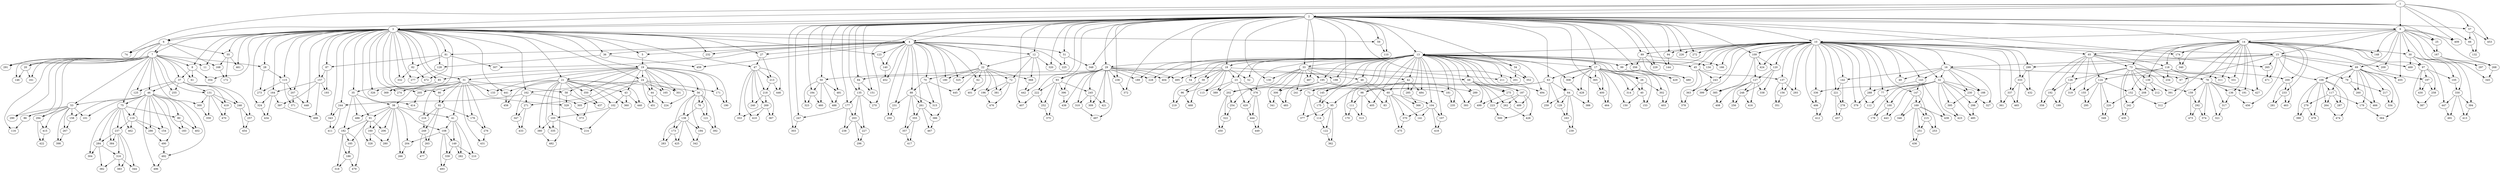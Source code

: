 digraph sample {
1 -> 2;
2 -> 3;
1 -> 3;
2 -> 4;
3 -> 4;
3 -> 5;
4 -> 5;
1 -> 6;
3 -> 6;
3 -> 7;
6 -> 7;
3 -> 8;
7 -> 8;
1 -> 9;
2 -> 9;
2 -> 10;
9 -> 10;
3 -> 11;
7 -> 11;
2 -> 12;
4 -> 12;
2 -> 13;
10 -> 13;
2 -> 14;
9 -> 14;
9 -> 15;
10 -> 15;
10 -> 16;
15 -> 16;
2 -> 17;
13 -> 17;
2 -> 18;
13 -> 18;
3 -> 19;
5 -> 19;
6 -> 20;
7 -> 20;
3 -> 21;
19 -> 21;
4 -> 22;
12 -> 22;
13 -> 23;
18 -> 23;
3 -> 24;
19 -> 24;
2 -> 25;
9 -> 25;
13 -> 26;
17 -> 26;
3 -> 27;
4 -> 27;
3 -> 28;
7 -> 28;
2 -> 29;
13 -> 29;
9 -> 30;
14 -> 30;
3 -> 31;
19 -> 31;
10 -> 32;
16 -> 32;
2 -> 33;
13 -> 33;
2 -> 34;
13 -> 34;
3 -> 35;
31 -> 35;
3 -> 36;
4 -> 36;
7 -> 37;
8 -> 37;
31 -> 38;
35 -> 38;
13 -> 39;
18 -> 39;
17 -> 40;
26 -> 40;
31 -> 41;
38 -> 41;
13 -> 42;
33 -> 42;
19 -> 43;
21 -> 43;
19 -> 44;
24 -> 44;
10 -> 45;
13 -> 45;
7 -> 46;
37 -> 46;
3 -> 47;
27 -> 47;
13 -> 48;
18 -> 48;
10 -> 49;
16 -> 49;
2 -> 50;
18 -> 50;
2 -> 51;
4 -> 51;
13 -> 52;
18 -> 52;
7 -> 53;
46 -> 53;
2 -> 54;
18 -> 54;
3 -> 55;
6 -> 55;
19 -> 56;
21 -> 56;
1 -> 57;
2 -> 57;
19 -> 58;
31 -> 58;
2 -> 59;
3 -> 59;
13 -> 60;
48 -> 60;
7 -> 61;
8 -> 61;
4 -> 62;
22 -> 62;
2 -> 63;
17 -> 63;
17 -> 64;
63 -> 64;
2 -> 65;
14 -> 65;
1 -> 66;
57 -> 66;
15 -> 67;
16 -> 67;
13 -> 68;
29 -> 68;
9 -> 69;
15 -> 69;
4 -> 70;
22 -> 70;
2 -> 71;
63 -> 71;
12 -> 72;
22 -> 72;
14 -> 73;
65 -> 73;
1 -> 74;
6 -> 74;
7 -> 75;
46 -> 75;
19 -> 76;
56 -> 76;
10 -> 77;
32 -> 77;
14 -> 78;
73 -> 78;
15 -> 79;
69 -> 79;
46 -> 80;
75 -> 80;
3 -> 81;
4 -> 81;
3 -> 82;
81 -> 82;
48 -> 83;
60 -> 83;
2 -> 84;
29 -> 84;
3 -> 85;
19 -> 85;
7 -> 86;
53 -> 86;
3 -> 87;
81 -> 87;
4 -> 88;
70 -> 88;
2 -> 89;
10 -> 89;
3 -> 90;
31 -> 90;
35 -> 91;
38 -> 91;
31 -> 92;
90 -> 92;
2 -> 93;
29 -> 93;
2 -> 94;
10 -> 94;
63 -> 95;
71 -> 95;
18 -> 96;
39 -> 96;
14 -> 97;
30 -> 97;
13 -> 98;
42 -> 98;
10 -> 99;
13 -> 99;
32 -> 100;
77 -> 100;
46 -> 101;
53 -> 101;
21 -> 102;
43 -> 102;
21 -> 103;
102 -> 103;
13 -> 104;
60 -> 104;
30 -> 105;
97 -> 105;
15 -> 106;
69 -> 106;
13 -> 107;
104 -> 107;
38 -> 108;
41 -> 108;
2 -> 109;
10 -> 109;
2 -> 110;
59 -> 110;
13 -> 111;
98 -> 111;
10 -> 112;
77 -> 112;
18 -> 113;
23 -> 113;
71 -> 114;
95 -> 114;
3 -> 115;
28 -> 115;
7 -> 116;
86 -> 116;
69 -> 117;
106 -> 117;
14 -> 118;
65 -> 118;
46 -> 119;
75 -> 119;
10 -> 120;
109 -> 120;
56 -> 121;
76 -> 121;
95 -> 122;
114 -> 122;
3 -> 123;
4 -> 123;
65 -> 124;
118 -> 124;
7 -> 125;
37 -> 125;
65 -> 126;
73 -> 126;
109 -> 127;
120 -> 127;
3 -> 128;
36 -> 128;
63 -> 129;
64 -> 129;
2 -> 130;
33 -> 130;
7 -> 131;
37 -> 131;
57 -> 132;
66 -> 132;
19 -> 133;
31 -> 133;
10 -> 134;
13 -> 134;
2 -> 135;
84 -> 135;
14 -> 136;
78 -> 136;
10 -> 137;
45 -> 137;
56 -> 138;
76 -> 138;
14 -> 139;
73 -> 139;
4 -> 140;
123 -> 140;
60 -> 141;
104 -> 141;
10 -> 142;
16 -> 142;
10 -> 143;
16 -> 143;
2 -> 144;
94 -> 144;
13 -> 145;
48 -> 145;
7 -> 146;
20 -> 146;
10 -> 147;
143 -> 147;
9 -> 148;
14 -> 148;
41 -> 149;
108 -> 149;
17 -> 150;
40 -> 150;
2 -> 151;
84 -> 151;
118 -> 152;
124 -> 152;
17 -> 153;
40 -> 153;
46 -> 154;
119 -> 154;
65 -> 155;
124 -> 155;
10 -> 156;
137 -> 156;
3 -> 157;
87 -> 157;
46 -> 158;
53 -> 158;
73 -> 159;
78 -> 159;
38 -> 160;
91 -> 160;
7 -> 161;
20 -> 161;
3 -> 162;
24 -> 162;
64 -> 163;
129 -> 163;
3 -> 164;
157 -> 164;
19 -> 165;
24 -> 165;
10 -> 166;
89 -> 166;
9 -> 167;
25 -> 167;
6 -> 168;
55 -> 168;
143 -> 169;
147 -> 169;
13 -> 170;
111 -> 170;
19 -> 171;
24 -> 171;
55 -> 172;
168 -> 172;
56 -> 173;
138 -> 173;
2 -> 174;
14 -> 174;
48 -> 175;
145 -> 175;
31 -> 176;
92 -> 176;
2 -> 177;
135 -> 177;
32 -> 178;
100 -> 178;
69 -> 179;
117 -> 179;
4 -> 180;
22 -> 180;
13 -> 181;
23 -> 181;
35 -> 182;
91 -> 182;
46 -> 183;
80 -> 183;
2 -> 184;
50 -> 184;
91 -> 185;
182 -> 185;
182 -> 186;
185 -> 186;
13 -> 187;
68 -> 187;
16 -> 188;
32 -> 188;
13 -> 189;
29 -> 189;
19 -> 190;
171 -> 190;
14 -> 191;
78 -> 191;
65 -> 192;
126 -> 192;
87 -> 193;
157 -> 193;
56 -> 194;
138 -> 194;
13 -> 195;
33 -> 195;
22 -> 196;
72 -> 196;
14 -> 197;
97 -> 197;
13 -> 198;
33 -> 198;
126 -> 199;
192 -> 199;
14 -> 200;
73 -> 200;
2 -> 201;
34 -> 201;
33 -> 202;
195 -> 202;
135 -> 203;
177 -> 203;
38 -> 204;
108 -> 204;
3 -> 205;
21 -> 205;
38 -> 206;
91 -> 206;
3 -> 207;
115 -> 207;
73 -> 208;
139 -> 208;
9 -> 209;
15 -> 209;
41 -> 210;
149 -> 210;
13 -> 211;
33 -> 211;
73 -> 212;
139 -> 212;
27 -> 213;
47 -> 213;
102 -> 214;
103 -> 214;
147 -> 215;
169 -> 215;
31 -> 216;
92 -> 216;
69 -> 217;
79 -> 217;
47 -> 218;
213 -> 218;
39 -> 219;
96 -> 219;
124 -> 220;
152 -> 220;
10 -> 221;
142 -> 221;
2 -> 222;
93 -> 222;
68 -> 223;
187 -> 223;
19 -> 224;
44 -> 224;
4 -> 225;
51 -> 225;
2 -> 226;
10 -> 226;
135 -> 227;
203 -> 227;
13 -> 228;
29 -> 228;
2 -> 229;
89 -> 229;
16 -> 230;
32 -> 230;
4 -> 231;
88 -> 231;
3 -> 232;
4 -> 232;
14 -> 233;
200 -> 233;
65 -> 234;
118 -> 234;
13 -> 235;
181 -> 235;
2 -> 236;
29 -> 236;
75 -> 237;
119 -> 237;
177 -> 238;
203 -> 238;
64 -> 239;
163 -> 239;
47 -> 240;
218 -> 240;
33 -> 241;
198 -> 241;
73 -> 242;
208 -> 242;
10 -> 243;
45 -> 243;
3 -> 244;
162 -> 244;
29 -> 245;
93 -> 245;
37 -> 246;
131 -> 246;
2 -> 247;
177 -> 247;
120 -> 248;
127 -> 248;
92 -> 249;
216 -> 249;
4 -> 250;
231 -> 250;
169 -> 251;
215 -> 251;
93 -> 252;
222 -> 252;
169 -> 253;
215 -> 253;
195 -> 254;
202 -> 254;
7 -> 255;
37 -> 255;
127 -> 256;
248 -> 256;
37 -> 257;
246 -> 257;
97 -> 258;
197 -> 258;
63 -> 259;
64 -> 259;
69 -> 260;
79 -> 260;
4 -> 261;
88 -> 261;
68 -> 262;
187 -> 262;
92 -> 263;
249 -> 263;
106 -> 264;
117 -> 264;
10 -> 265;
15 -> 265;
38 -> 266;
204 -> 266;
53 -> 267;
158 -> 267;
9 -> 268;
167 -> 268;
47 -> 269;
218 -> 269;
2 -> 270;
135 -> 270;
24 -> 271;
162 -> 271;
2 -> 272;
10 -> 272;
28 -> 273;
115 -> 273;
3 -> 274;
31 -> 274;
13 -> 275;
68 -> 275;
31 -> 276;
176 -> 276;
3 -> 277;
128 -> 277;
142 -> 278;
221 -> 278;
106 -> 279;
117 -> 279;
38 -> 280;
160 -> 280;
200 -> 281;
233 -> 281;
41 -> 282;
149 -> 282;
138 -> 283;
173 -> 283;
75 -> 284;
237 -> 284;
13 -> 285;
42 -> 285;
46 -> 286;
119 -> 286;
106 -> 287;
117 -> 287;
10 -> 288;
143 -> 288;
13 -> 289;
195 -> 289;
7 -> 290;
53 -> 290;
6 -> 291;
7 -> 291;
78 -> 292;
159 -> 292;
10 -> 293;
137 -> 293;
7 -> 294;
53 -> 294;
124 -> 295;
155 -> 295;
203 -> 296;
227 -> 296;
9 -> 297;
167 -> 297;
32 -> 298;
188 -> 298;
10 -> 299;
15 -> 299;
7 -> 300;
131 -> 300;
19 -> 301;
24 -> 301;
17 -> 302;
26 -> 302;
2 -> 303;
247 -> 303;
75 -> 304;
284 -> 304;
24 -> 305;
162 -> 305;
33 -> 306;
195 -> 306;
4 -> 307;
81 -> 307;
13 -> 308;
17 -> 308;
29 -> 309;
245 -> 309;
29 -> 310;
245 -> 310;
14 -> 311;
118 -> 311;
118 -> 312;
152 -> 312;
98 -> 313;
111 -> 313;
17 -> 314;
26 -> 314;
70 -> 315;
88 -> 315;
237 -> 316;
284 -> 316;
78 -> 317;
136 -> 317;
182 -> 318;
186 -> 318;
73 -> 319;
126 -> 319;
2 -> 320;
12 -> 320;
78 -> 321;
317 -> 321;
202 -> 322;
254 -> 322;
50 -> 323;
184 -> 323;
3 -> 324;
164 -> 324;
4 -> 325;
22 -> 325;
3 -> 326;
85 -> 326;
16 -> 327;
230 -> 327;
91 -> 328;
160 -> 328;
31 -> 329;
58 -> 329;
30 -> 330;
105 -> 330;
14 -> 331;
118 -> 331;
3 -> 332;
82 -> 332;
10 -> 333;
299 -> 333;
69 -> 334;
217 -> 334;
21 -> 335;
103 -> 335;
10 -> 336;
32 -> 336;
10 -> 337;
333 -> 337;
120 -> 338;
127 -> 338;
108 -> 339;
149 -> 339;
14 -> 340;
174 -> 340;
33 -> 341;
306 -> 341;
138 -> 342;
194 -> 342;
3 -> 343;
244 -> 343;
237 -> 344;
316 -> 344;
9 -> 345;
268 -> 345;
147 -> 346;
169 -> 346;
162 -> 347;
271 -> 347;
2 -> 348;
51 -> 348;
124 -> 349;
220 -> 349;
19 -> 350;
21 -> 350;
137 -> 351;
156 -> 351;
13 -> 352;
34 -> 352;
47 -> 353;
269 -> 353;
3 -> 354;
8 -> 354;
88 -> 355;
261 -> 355;
2 -> 356;
89 -> 356;
88 -> 357;
355 -> 357;
65 -> 358;
192 -> 358;
131 -> 359;
300 -> 359;
21 -> 360;
43 -> 360;
10 -> 361;
337 -> 361;
95 -> 362;
122 -> 362;
45 -> 363;
243 -> 363;
69 -> 364;
179 -> 364;
2 -> 365;
17 -> 365;
42 -> 366;
285 -> 366;
218 -> 367;
269 -> 367;
12 -> 368;
22 -> 368;
3 -> 369;
85 -> 369;
60 -> 370;
104 -> 370;
115 -> 371;
207 -> 371;
2 -> 372;
236 -> 372;
58 -> 373;
329 -> 373;
78 -> 374;
292 -> 374;
93 -> 375;
252 -> 375;
13 -> 376;
23 -> 376;
71 -> 377;
95 -> 377;
45 -> 378;
363 -> 378;
10 -> 379;
288 -> 379;
21 -> 380;
103 -> 380;
22 -> 381;
72 -> 381;
284 -> 382;
316 -> 382;
237 -> 383;
316 -> 383;
75 -> 384;
237 -> 384;
109 -> 385;
127 -> 385;
4 -> 386;
261 -> 386;
97 -> 387;
258 -> 387;
17 -> 388;
64 -> 388;
18 -> 389;
23 -> 389;
106 -> 390;
279 -> 390;
14 -> 391;
139 -> 391;
56 -> 392;
121 -> 392;
195 -> 393;
289 -> 393;
30 -> 394;
330 -> 394;
32 -> 395;
230 -> 395;
29 -> 396;
93 -> 396;
157 -> 397;
164 -> 397;
53 -> 398;
267 -> 398;
10 -> 399;
243 -> 399;
17 -> 400;
365 -> 400;
22 -> 401;
62 -> 401;
46 -> 402;
80 -> 402;
17 -> 403;
302 -> 403;
13 -> 404;
29 -> 404;
13 -> 405;
98 -> 405;
10 -> 406;
336 -> 406;
2 -> 407;
222 -> 407;
127 -> 408;
385 -> 408;
1 -> 409;
9 -> 409;
47 -> 410;
269 -> 410;
244 -> 411;
343 -> 411;
10 -> 412;
406 -> 412;
330 -> 413;
394 -> 413;
3 -> 414;
205 -> 414;
53 -> 415;
294 -> 415;
127 -> 416;
248 -> 416;
355 -> 417;
357 -> 417;
104 -> 418;
107 -> 418;
37 -> 419;
131 -> 419;
23 -> 420;
376 -> 420;
29 -> 421;
245 -> 421;
294 -> 422;
415 -> 422;
32 -> 423;
395 -> 423;
10 -> 424;
109 -> 424;
138 -> 425;
173 -> 425;
187 -> 426;
262 -> 426;
14 -> 427;
78 -> 427;
17 -> 428;
308 -> 428;
13 -> 429;
99 -> 429;
97 -> 430;
197 -> 430;
31 -> 431;
276 -> 431;
299 -> 432;
333 -> 432;
271 -> 433;
347 -> 433;
164 -> 434;
324 -> 434;
73 -> 435;
242 -> 435;
169 -> 436;
251 -> 436;
21 -> 437;
350 -> 437;
29 -> 438;
396 -> 438;
143 -> 439;
169 -> 439;
21 -> 440;
43 -> 440;
3 -> 441;
21 -> 441;
12 -> 442;
368 -> 442;
32 -> 443;
100 -> 443;
376 -> 444;
420 -> 444;
22 -> 445;
70 -> 445;
47 -> 446;
213 -> 446;
30 -> 447;
330 -> 447;
3 -> 448;
207 -> 448;
376 -> 449;
444 -> 449;
202 -> 450;
322 -> 450;
24 -> 451;
44 -> 451;
4 -> 452;
140 -> 452;
1 -> 453;
57 -> 453;
246 -> 454;
257 -> 454;
9 -> 455;
69 -> 455;
14 -> 456;
136 -> 456;
221 -> 457;
278 -> 457;
21 -> 458;
441 -> 458;
4 -> 459;
36 -> 459;
50 -> 460;
184 -> 460;
3 -> 461;
55 -> 461;
75 -> 462;
119 -> 462;
200 -> 463;
233 -> 463;
17 -> 464;
400 -> 464;
333 -> 465;
337 -> 465;
69 -> 466;
260 -> 466;
261 -> 467;
386 -> 467;
39 -> 468;
96 -> 468;
14 -> 469;
30 -> 469;
131 -> 470;
419 -> 470;
15 -> 471;
265 -> 471;
81 -> 472;
82 -> 472;
159 -> 473;
292 -> 473;
106 -> 474;
264 -> 474;
60 -> 475;
370 -> 475;
72 -> 476;
196 -> 476;
249 -> 477;
263 -> 477;
106 -> 478;
279 -> 478;
182 -> 479;
186 -> 479;
89 -> 480;
356 -> 480;
2 -> 481;
50 -> 481;
21 -> 482;
380 -> 482;
195 -> 483;
306 -> 483;
13 -> 484;
42 -> 484;
32 -> 485;
298 -> 485;
35 -> 486;
38 -> 486;
2 -> 487;
33 -> 487;
50 -> 488;
481 -> 488;
13 -> 489;
275 -> 489;
46 -> 490;
286 -> 490;
330 -> 491;
447 -> 491;
46 -> 492;
490 -> 492;
108 -> 493;
339 -> 493;
13 -> 494;
211 -> 494;
13 -> 495;
29 -> 495;
46 -> 496;
492 -> 496;
29 -> 497;
310 -> 497;
157 -> 498;
397 -> 498;
68 -> 499;
275 -> 499;
187 -> 500;
223 -> 500;
}